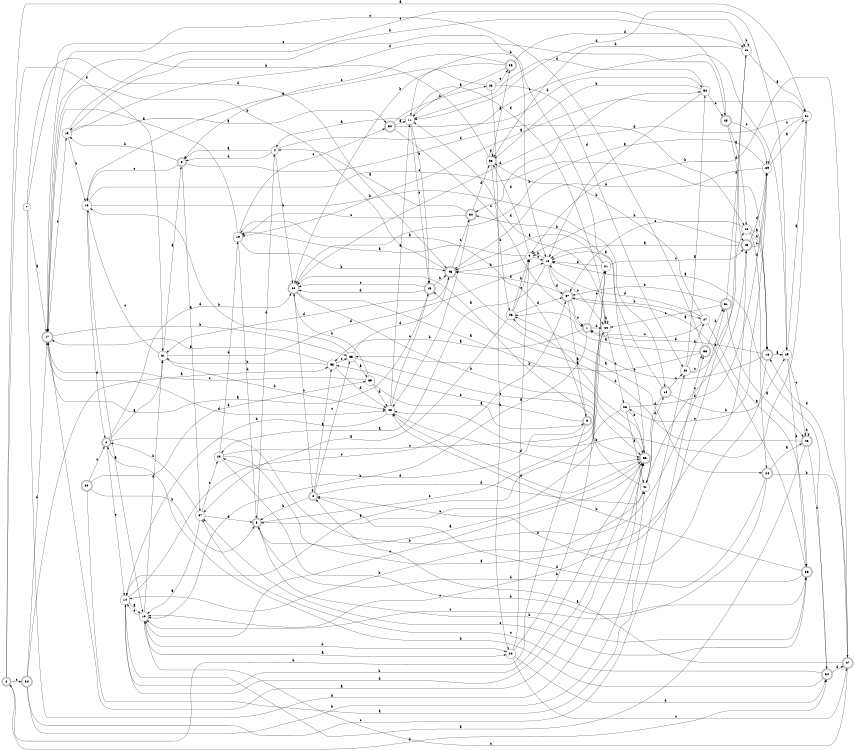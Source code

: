digraph n50_9 {
__start0 [label="" shape="none"];

rankdir=LR;
size="8,5";

s0 [style="rounded,filled", color="black", fillcolor="white" shape="doublecircle", label="0"];
s1 [style="rounded,filled", color="black", fillcolor="white" shape="doublecircle", label="1"];
s2 [style="rounded,filled", color="black", fillcolor="white" shape="doublecircle", label="2"];
s3 [style="rounded,filled", color="black", fillcolor="white" shape="doublecircle", label="3"];
s4 [style="filled", color="black", fillcolor="white" shape="circle", label="4"];
s5 [style="rounded,filled", color="black", fillcolor="white" shape="doublecircle", label="5"];
s6 [style="rounded,filled", color="black", fillcolor="white" shape="doublecircle", label="6"];
s7 [style="filled", color="black", fillcolor="white" shape="circle", label="7"];
s8 [style="rounded,filled", color="black", fillcolor="white" shape="doublecircle", label="8"];
s9 [style="filled", color="black", fillcolor="white" shape="circle", label="9"];
s10 [style="filled", color="black", fillcolor="white" shape="circle", label="10"];
s11 [style="filled", color="black", fillcolor="white" shape="circle", label="11"];
s12 [style="rounded,filled", color="black", fillcolor="white" shape="doublecircle", label="12"];
s13 [style="filled", color="black", fillcolor="white" shape="circle", label="13"];
s14 [style="filled", color="black", fillcolor="white" shape="circle", label="14"];
s15 [style="filled", color="black", fillcolor="white" shape="circle", label="15"];
s16 [style="filled", color="black", fillcolor="white" shape="circle", label="16"];
s17 [style="rounded,filled", color="black", fillcolor="white" shape="doublecircle", label="17"];
s18 [style="rounded,filled", color="black", fillcolor="white" shape="doublecircle", label="18"];
s19 [style="filled", color="black", fillcolor="white" shape="circle", label="19"];
s20 [style="filled", color="black", fillcolor="white" shape="circle", label="20"];
s21 [style="filled", color="black", fillcolor="white" shape="circle", label="21"];
s22 [style="filled", color="black", fillcolor="white" shape="circle", label="22"];
s23 [style="filled", color="black", fillcolor="white" shape="circle", label="23"];
s24 [style="rounded,filled", color="black", fillcolor="white" shape="doublecircle", label="24"];
s25 [style="rounded,filled", color="black", fillcolor="white" shape="doublecircle", label="25"];
s26 [style="filled", color="black", fillcolor="white" shape="circle", label="26"];
s27 [style="filled", color="black", fillcolor="white" shape="circle", label="27"];
s28 [style="filled", color="black", fillcolor="white" shape="circle", label="28"];
s29 [style="filled", color="black", fillcolor="white" shape="circle", label="29"];
s30 [style="rounded,filled", color="black", fillcolor="white" shape="doublecircle", label="30"];
s31 [style="rounded,filled", color="black", fillcolor="white" shape="doublecircle", label="31"];
s32 [style="rounded,filled", color="black", fillcolor="white" shape="doublecircle", label="32"];
s33 [style="rounded,filled", color="black", fillcolor="white" shape="doublecircle", label="33"];
s34 [style="rounded,filled", color="black", fillcolor="white" shape="doublecircle", label="34"];
s35 [style="rounded,filled", color="black", fillcolor="white" shape="doublecircle", label="35"];
s36 [style="rounded,filled", color="black", fillcolor="white" shape="doublecircle", label="36"];
s37 [style="filled", color="black", fillcolor="white" shape="circle", label="37"];
s38 [style="filled", color="black", fillcolor="white" shape="circle", label="38"];
s39 [style="filled", color="black", fillcolor="white" shape="circle", label="39"];
s40 [style="rounded,filled", color="black", fillcolor="white" shape="doublecircle", label="40"];
s41 [style="filled", color="black", fillcolor="white" shape="circle", label="41"];
s42 [style="filled", color="black", fillcolor="white" shape="circle", label="42"];
s43 [style="rounded,filled", color="black", fillcolor="white" shape="doublecircle", label="43"];
s44 [style="filled", color="black", fillcolor="white" shape="circle", label="44"];
s45 [style="rounded,filled", color="black", fillcolor="white" shape="doublecircle", label="45"];
s46 [style="filled", color="black", fillcolor="white" shape="circle", label="46"];
s47 [style="rounded,filled", color="black", fillcolor="white" shape="doublecircle", label="47"];
s48 [style="filled", color="black", fillcolor="white" shape="circle", label="48"];
s49 [style="rounded,filled", color="black", fillcolor="white" shape="doublecircle", label="49"];
s50 [style="rounded,filled", color="black", fillcolor="white" shape="doublecircle", label="50"];
s51 [style="filled", color="black", fillcolor="white" shape="circle", label="51"];
s52 [style="filled", color="black", fillcolor="white" shape="circle", label="52"];
s53 [style="filled", color="black", fillcolor="white" shape="circle", label="53"];
s54 [style="rounded,filled", color="black", fillcolor="white" shape="doublecircle", label="54"];
s55 [style="filled", color="black", fillcolor="white" shape="circle", label="55"];
s56 [style="rounded,filled", color="black", fillcolor="white" shape="doublecircle", label="56"];
s57 [style="rounded,filled", color="black", fillcolor="white" shape="doublecircle", label="57"];
s58 [style="filled", color="black", fillcolor="white" shape="circle", label="58"];
s59 [style="filled", color="black", fillcolor="white" shape="circle", label="59"];
s60 [style="rounded,filled", color="black", fillcolor="white" shape="doublecircle", label="60"];
s61 [style="filled", color="black", fillcolor="white" shape="circle", label="61"];
s0 -> s51 [label="a"];
s0 -> s54 [label="b"];
s0 -> s34 [label="c"];
s0 -> s61 [label="d"];
s1 -> s58 [label="a"];
s1 -> s10 [label="b"];
s1 -> s21 [label="c"];
s1 -> s44 [label="d"];
s2 -> s61 [label="a"];
s2 -> s31 [label="b"];
s2 -> s14 [label="c"];
s2 -> s60 [label="d"];
s3 -> s37 [label="a"];
s3 -> s15 [label="b"];
s3 -> s16 [label="c"];
s3 -> s26 [label="d"];
s4 -> s3 [label="a"];
s4 -> s60 [label="b"];
s4 -> s29 [label="c"];
s4 -> s3 [label="d"];
s5 -> s56 [label="a"];
s5 -> s36 [label="b"];
s5 -> s44 [label="c"];
s5 -> s4 [label="d"];
s6 -> s19 [label="a"];
s6 -> s0 [label="b"];
s6 -> s58 [label="c"];
s6 -> s20 [label="d"];
s7 -> s17 [label="a"];
s7 -> s56 [label="b"];
s7 -> s13 [label="c"];
s7 -> s45 [label="d"];
s8 -> s58 [label="a"];
s8 -> s5 [label="b"];
s8 -> s55 [label="c"];
s8 -> s41 [label="d"];
s9 -> s19 [label="a"];
s9 -> s45 [label="b"];
s9 -> s13 [label="c"];
s9 -> s38 [label="d"];
s10 -> s22 [label="a"];
s10 -> s22 [label="b"];
s10 -> s14 [label="c"];
s10 -> s61 [label="d"];
s11 -> s4 [label="a"];
s11 -> s49 [label="b"];
s11 -> s49 [label="c"];
s11 -> s44 [label="d"];
s12 -> s13 [label="a"];
s12 -> s29 [label="b"];
s12 -> s42 [label="c"];
s12 -> s41 [label="d"];
s13 -> s20 [label="a"];
s13 -> s9 [label="b"];
s13 -> s44 [label="c"];
s13 -> s57 [label="d"];
s14 -> s10 [label="a"];
s14 -> s56 [label="b"];
s14 -> s57 [label="c"];
s14 -> s56 [label="d"];
s15 -> s50 [label="a"];
s15 -> s16 [label="b"];
s15 -> s53 [label="c"];
s15 -> s25 [label="d"];
s16 -> s10 [label="a"];
s16 -> s12 [label="b"];
s16 -> s18 [label="c"];
s16 -> s2 [label="d"];
s17 -> s56 [label="a"];
s17 -> s55 [label="b"];
s17 -> s15 [label="c"];
s17 -> s48 [label="d"];
s18 -> s29 [label="a"];
s18 -> s8 [label="b"];
s18 -> s46 [label="c"];
s18 -> s1 [label="d"];
s19 -> s17 [label="a"];
s19 -> s45 [label="b"];
s19 -> s50 [label="c"];
s19 -> s5 [label="d"];
s20 -> s40 [label="a"];
s20 -> s36 [label="b"];
s20 -> s21 [label="c"];
s20 -> s19 [label="d"];
s21 -> s45 [label="a"];
s21 -> s11 [label="b"];
s21 -> s40 [label="c"];
s21 -> s13 [label="d"];
s22 -> s9 [label="a"];
s22 -> s21 [label="b"];
s22 -> s47 [label="c"];
s22 -> s54 [label="d"];
s23 -> s16 [label="a"];
s23 -> s22 [label="b"];
s23 -> s35 [label="c"];
s23 -> s42 [label="d"];
s24 -> s43 [label="a"];
s24 -> s47 [label="b"];
s24 -> s10 [label="c"];
s24 -> s5 [label="d"];
s25 -> s26 [label="a"];
s25 -> s15 [label="b"];
s25 -> s39 [label="c"];
s25 -> s40 [label="d"];
s26 -> s18 [label="a"];
s26 -> s18 [label="b"];
s26 -> s57 [label="c"];
s26 -> s24 [label="d"];
s27 -> s36 [label="a"];
s27 -> s38 [label="b"];
s27 -> s1 [label="c"];
s27 -> s13 [label="d"];
s28 -> s41 [label="a"];
s28 -> s56 [label="b"];
s28 -> s5 [label="c"];
s28 -> s39 [label="d"];
s29 -> s51 [label="a"];
s29 -> s36 [label="b"];
s29 -> s43 [label="c"];
s29 -> s11 [label="d"];
s30 -> s42 [label="a"];
s30 -> s5 [label="b"];
s30 -> s2 [label="c"];
s30 -> s59 [label="d"];
s31 -> s43 [label="a"];
s31 -> s57 [label="b"];
s31 -> s44 [label="c"];
s31 -> s53 [label="d"];
s32 -> s4 [label="a"];
s32 -> s48 [label="b"];
s32 -> s19 [label="c"];
s32 -> s38 [label="d"];
s33 -> s46 [label="a"];
s33 -> s55 [label="b"];
s33 -> s17 [label="c"];
s33 -> s31 [label="d"];
s34 -> s58 [label="a"];
s34 -> s41 [label="b"];
s34 -> s33 [label="c"];
s34 -> s17 [label="d"];
s35 -> s11 [label="a"];
s35 -> s60 [label="b"];
s35 -> s3 [label="c"];
s35 -> s53 [label="d"];
s36 -> s57 [label="a"];
s36 -> s48 [label="b"];
s36 -> s37 [label="c"];
s36 -> s8 [label="d"];
s37 -> s10 [label="a"];
s37 -> s2 [label="b"];
s37 -> s20 [label="c"];
s37 -> s5 [label="d"];
s38 -> s35 [label="a"];
s38 -> s17 [label="b"];
s38 -> s46 [label="c"];
s38 -> s38 [label="d"];
s39 -> s51 [label="a"];
s39 -> s60 [label="b"];
s39 -> s28 [label="c"];
s39 -> s45 [label="d"];
s40 -> s13 [label="a"];
s40 -> s9 [label="b"];
s40 -> s39 [label="c"];
s40 -> s39 [label="d"];
s41 -> s60 [label="a"];
s41 -> s14 [label="b"];
s41 -> s40 [label="c"];
s41 -> s12 [label="d"];
s42 -> s52 [label="a"];
s42 -> s26 [label="b"];
s42 -> s33 [label="c"];
s42 -> s27 [label="d"];
s43 -> s14 [label="a"];
s43 -> s43 [label="b"];
s43 -> s54 [label="c"];
s43 -> s49 [label="d"];
s44 -> s14 [label="a"];
s44 -> s44 [label="b"];
s44 -> s28 [label="c"];
s44 -> s11 [label="d"];
s45 -> s24 [label="a"];
s45 -> s17 [label="b"];
s45 -> s32 [label="c"];
s45 -> s61 [label="d"];
s46 -> s37 [label="a"];
s46 -> s9 [label="b"];
s46 -> s9 [label="c"];
s46 -> s57 [label="d"];
s47 -> s8 [label="a"];
s47 -> s9 [label="b"];
s47 -> s10 [label="c"];
s47 -> s18 [label="d"];
s48 -> s11 [label="a"];
s48 -> s14 [label="b"];
s48 -> s49 [label="c"];
s48 -> s56 [label="d"];
s49 -> s17 [label="a"];
s49 -> s45 [label="b"];
s49 -> s60 [label="c"];
s49 -> s60 [label="d"];
s50 -> s11 [label="a"];
s50 -> s23 [label="b"];
s50 -> s1 [label="c"];
s50 -> s52 [label="d"];
s51 -> s19 [label="a"];
s51 -> s48 [label="b"];
s51 -> s39 [label="c"];
s51 -> s32 [label="d"];
s52 -> s13 [label="a"];
s52 -> s38 [label="b"];
s52 -> s25 [label="c"];
s52 -> s11 [label="d"];
s53 -> s51 [label="a"];
s53 -> s53 [label="b"];
s53 -> s10 [label="c"];
s53 -> s38 [label="d"];
s54 -> s13 [label="a"];
s54 -> s2 [label="b"];
s54 -> s37 [label="c"];
s54 -> s47 [label="d"];
s55 -> s59 [label="a"];
s55 -> s16 [label="b"];
s55 -> s56 [label="c"];
s55 -> s45 [label="d"];
s56 -> s46 [label="a"];
s56 -> s32 [label="b"];
s56 -> s10 [label="c"];
s56 -> s48 [label="d"];
s57 -> s6 [label="a"];
s57 -> s27 [label="b"];
s57 -> s1 [label="c"];
s57 -> s45 [label="d"];
s58 -> s17 [label="a"];
s58 -> s61 [label="b"];
s58 -> s55 [label="c"];
s58 -> s48 [label="d"];
s59 -> s6 [label="a"];
s59 -> s60 [label="b"];
s59 -> s17 [label="c"];
s59 -> s48 [label="d"];
s60 -> s56 [label="a"];
s60 -> s56 [label="b"];
s60 -> s8 [label="c"];
s60 -> s52 [label="d"];
s61 -> s3 [label="a"];
s61 -> s48 [label="b"];
s61 -> s16 [label="c"];
s61 -> s13 [label="d"];

}